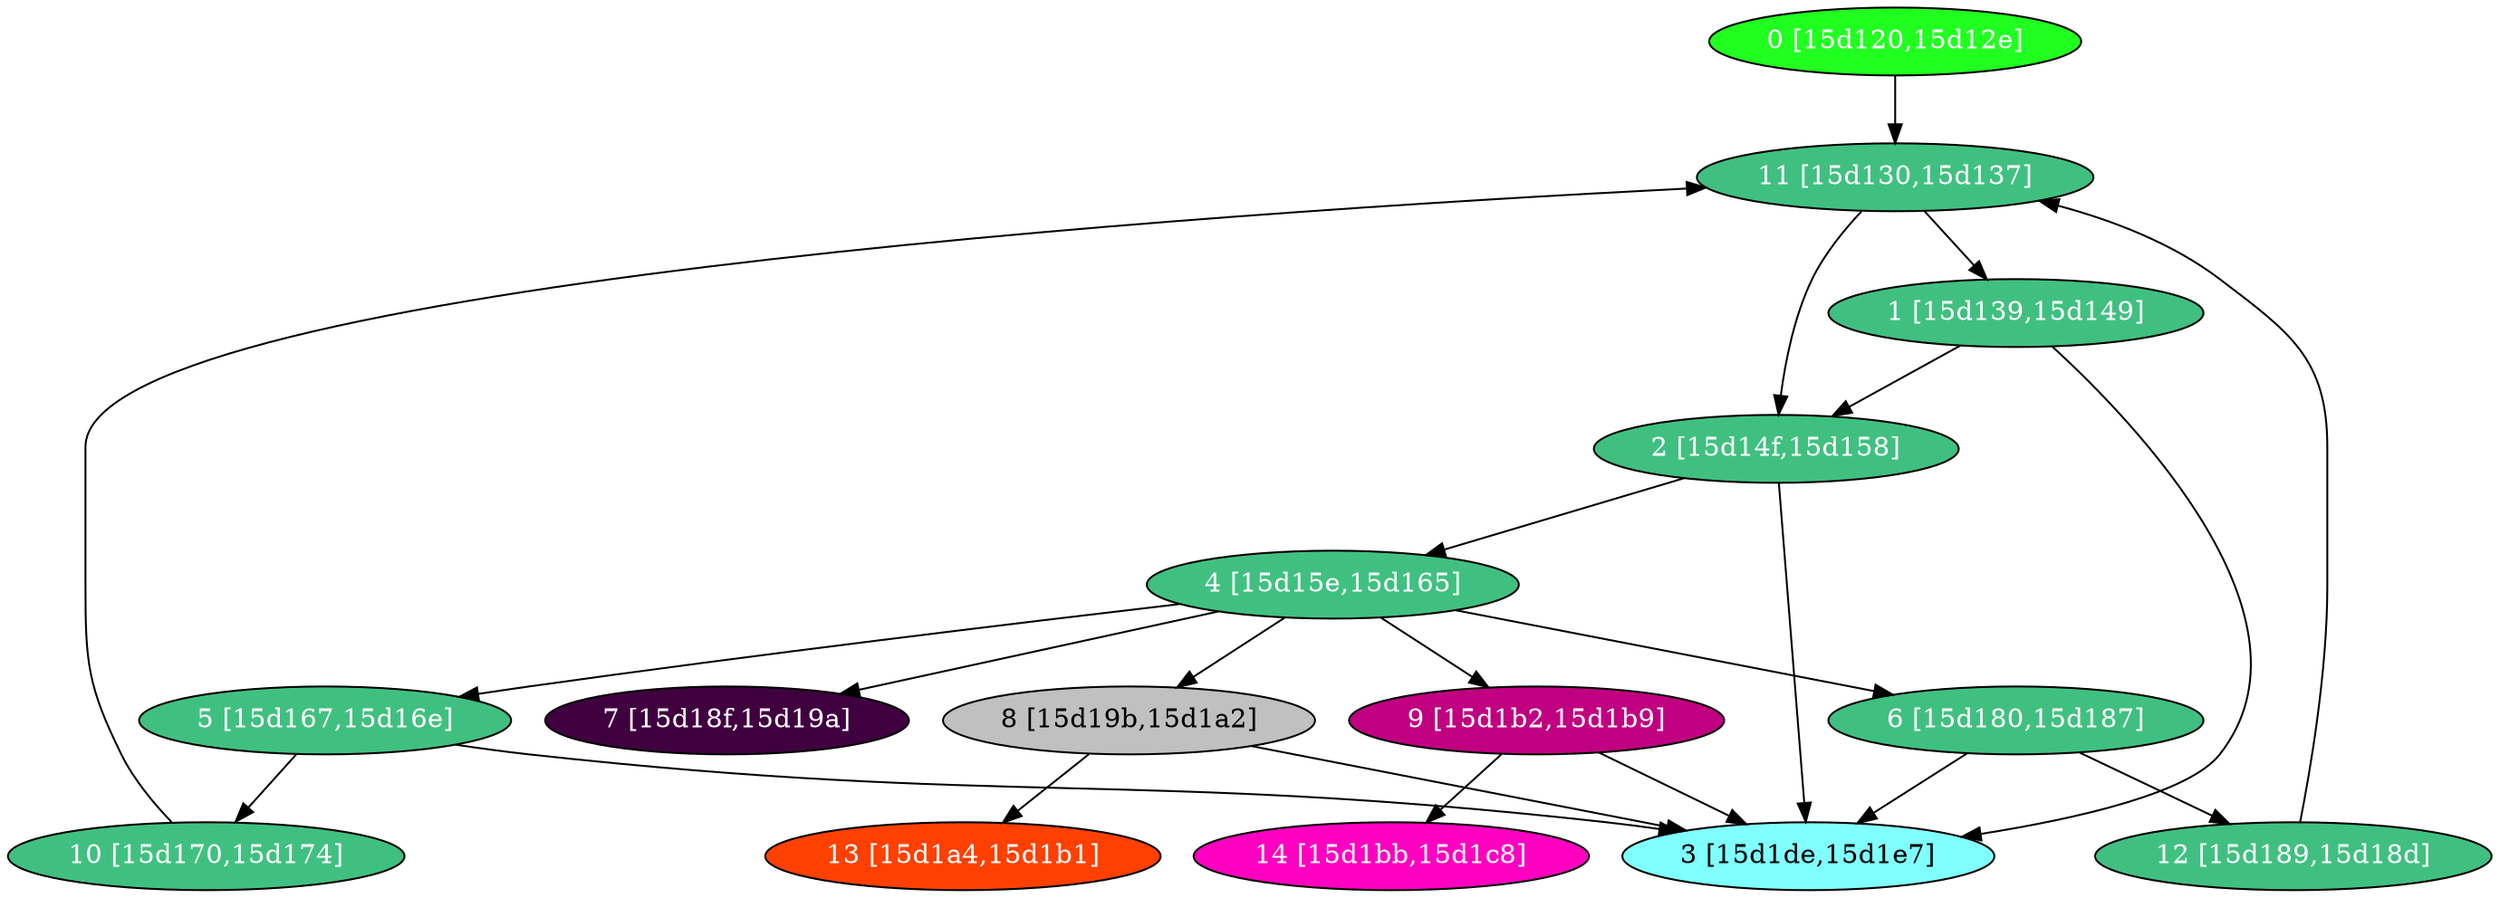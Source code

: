 diGraph libnss3{
	libnss3_0  [style=filled fillcolor="#20FF20" fontcolor="#ffffff" shape=oval label="0 [15d120,15d12e]"]
	libnss3_1  [style=filled fillcolor="#40C080" fontcolor="#ffffff" shape=oval label="1 [15d139,15d149]"]
	libnss3_2  [style=filled fillcolor="#40C080" fontcolor="#ffffff" shape=oval label="2 [15d14f,15d158]"]
	libnss3_3  [style=filled fillcolor="#80FFFF" fontcolor="#000000" shape=oval label="3 [15d1de,15d1e7]"]
	libnss3_4  [style=filled fillcolor="#40C080" fontcolor="#ffffff" shape=oval label="4 [15d15e,15d165]"]
	libnss3_5  [style=filled fillcolor="#40C080" fontcolor="#ffffff" shape=oval label="5 [15d167,15d16e]"]
	libnss3_6  [style=filled fillcolor="#40C080" fontcolor="#ffffff" shape=oval label="6 [15d180,15d187]"]
	libnss3_7  [style=filled fillcolor="#400040" fontcolor="#ffffff" shape=oval label="7 [15d18f,15d19a]"]
	libnss3_8  [style=filled fillcolor="#C0C0C0" fontcolor="#000000" shape=oval label="8 [15d19b,15d1a2]"]
	libnss3_9  [style=filled fillcolor="#C00080" fontcolor="#ffffff" shape=oval label="9 [15d1b2,15d1b9]"]
	libnss3_a  [style=filled fillcolor="#40C080" fontcolor="#ffffff" shape=oval label="10 [15d170,15d174]"]
	libnss3_b  [style=filled fillcolor="#40C080" fontcolor="#ffffff" shape=oval label="11 [15d130,15d137]"]
	libnss3_c  [style=filled fillcolor="#40C080" fontcolor="#ffffff" shape=oval label="12 [15d189,15d18d]"]
	libnss3_d  [style=filled fillcolor="#FF4000" fontcolor="#ffffff" shape=oval label="13 [15d1a4,15d1b1]"]
	libnss3_e  [style=filled fillcolor="#FF00C0" fontcolor="#ffffff" shape=oval label="14 [15d1bb,15d1c8]"]

	libnss3_0 -> libnss3_b
	libnss3_1 -> libnss3_2
	libnss3_1 -> libnss3_3
	libnss3_2 -> libnss3_3
	libnss3_2 -> libnss3_4
	libnss3_4 -> libnss3_5
	libnss3_4 -> libnss3_6
	libnss3_4 -> libnss3_7
	libnss3_4 -> libnss3_8
	libnss3_4 -> libnss3_9
	libnss3_5 -> libnss3_3
	libnss3_5 -> libnss3_a
	libnss3_6 -> libnss3_3
	libnss3_6 -> libnss3_c
	libnss3_8 -> libnss3_3
	libnss3_8 -> libnss3_d
	libnss3_9 -> libnss3_3
	libnss3_9 -> libnss3_e
	libnss3_a -> libnss3_b
	libnss3_b -> libnss3_1
	libnss3_b -> libnss3_2
	libnss3_c -> libnss3_b
}